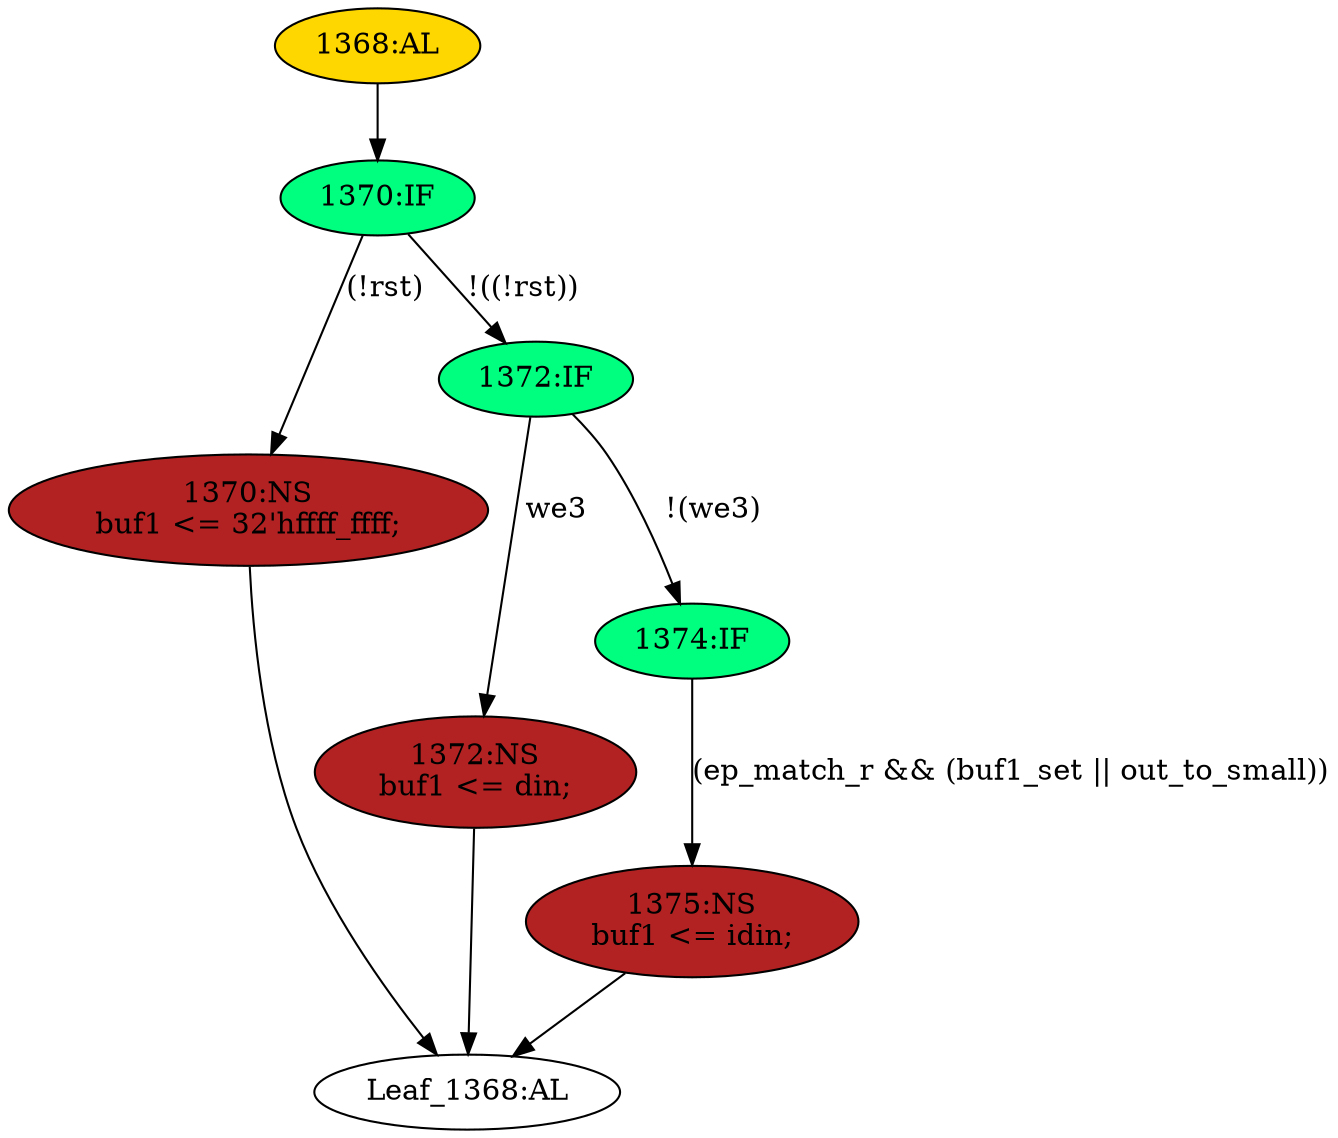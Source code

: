 strict digraph "" {
	node [label="\N"];
	"1375:NS"	 [ast="<pyverilog.vparser.ast.NonblockingSubstitution object at 0x7f0a38ebbdd0>",
		fillcolor=firebrick,
		label="1375:NS
buf1 <= idin;",
		statements="[<pyverilog.vparser.ast.NonblockingSubstitution object at 0x7f0a38ebbdd0>]",
		style=filled,
		typ=NonblockingSubstitution];
	"Leaf_1368:AL"	 [def_var="['buf1']",
		label="Leaf_1368:AL"];
	"1375:NS" -> "Leaf_1368:AL"	 [cond="[]",
		lineno=None];
	"1370:NS"	 [ast="<pyverilog.vparser.ast.NonblockingSubstitution object at 0x7f0a38d97150>",
		fillcolor=firebrick,
		label="1370:NS
buf1 <= 32'hffff_ffff;",
		statements="[<pyverilog.vparser.ast.NonblockingSubstitution object at 0x7f0a38d97150>]",
		style=filled,
		typ=NonblockingSubstitution];
	"1370:NS" -> "Leaf_1368:AL"	 [cond="[]",
		lineno=None];
	"1372:NS"	 [ast="<pyverilog.vparser.ast.NonblockingSubstitution object at 0x7f0a38d972d0>",
		fillcolor=firebrick,
		label="1372:NS
buf1 <= din;",
		statements="[<pyverilog.vparser.ast.NonblockingSubstitution object at 0x7f0a38d972d0>]",
		style=filled,
		typ=NonblockingSubstitution];
	"1372:NS" -> "Leaf_1368:AL"	 [cond="[]",
		lineno=None];
	"1370:IF"	 [ast="<pyverilog.vparser.ast.IfStatement object at 0x7f0a38d97410>",
		fillcolor=springgreen,
		label="1370:IF",
		statements="[]",
		style=filled,
		typ=IfStatement];
	"1370:IF" -> "1370:NS"	 [cond="['rst']",
		label="(!rst)",
		lineno=1370];
	"1372:IF"	 [ast="<pyverilog.vparser.ast.IfStatement object at 0x7f0a38d97490>",
		fillcolor=springgreen,
		label="1372:IF",
		statements="[]",
		style=filled,
		typ=IfStatement];
	"1370:IF" -> "1372:IF"	 [cond="['rst']",
		label="!((!rst))",
		lineno=1370];
	"1374:IF"	 [ast="<pyverilog.vparser.ast.IfStatement object at 0x7f0a38d974d0>",
		fillcolor=springgreen,
		label="1374:IF",
		statements="[]",
		style=filled,
		typ=IfStatement];
	"1374:IF" -> "1375:NS"	 [cond="['ep_match_r', 'buf1_set', 'out_to_small']",
		label="(ep_match_r && (buf1_set || out_to_small))",
		lineno=1374];
	"1368:AL"	 [ast="<pyverilog.vparser.ast.Always object at 0x7f0a38d97790>",
		clk_sens=True,
		fillcolor=gold,
		label="1368:AL",
		sens="['clk']",
		statements="[]",
		style=filled,
		typ=Always,
		use_var="['out_to_small', 'din', 'we3', 'ep_match_r', 'buf1_set', 'idin', 'rst']"];
	"1368:AL" -> "1370:IF"	 [cond="[]",
		lineno=None];
	"1372:IF" -> "1372:NS"	 [cond="['we3']",
		label=we3,
		lineno=1372];
	"1372:IF" -> "1374:IF"	 [cond="['we3']",
		label="!(we3)",
		lineno=1372];
}
